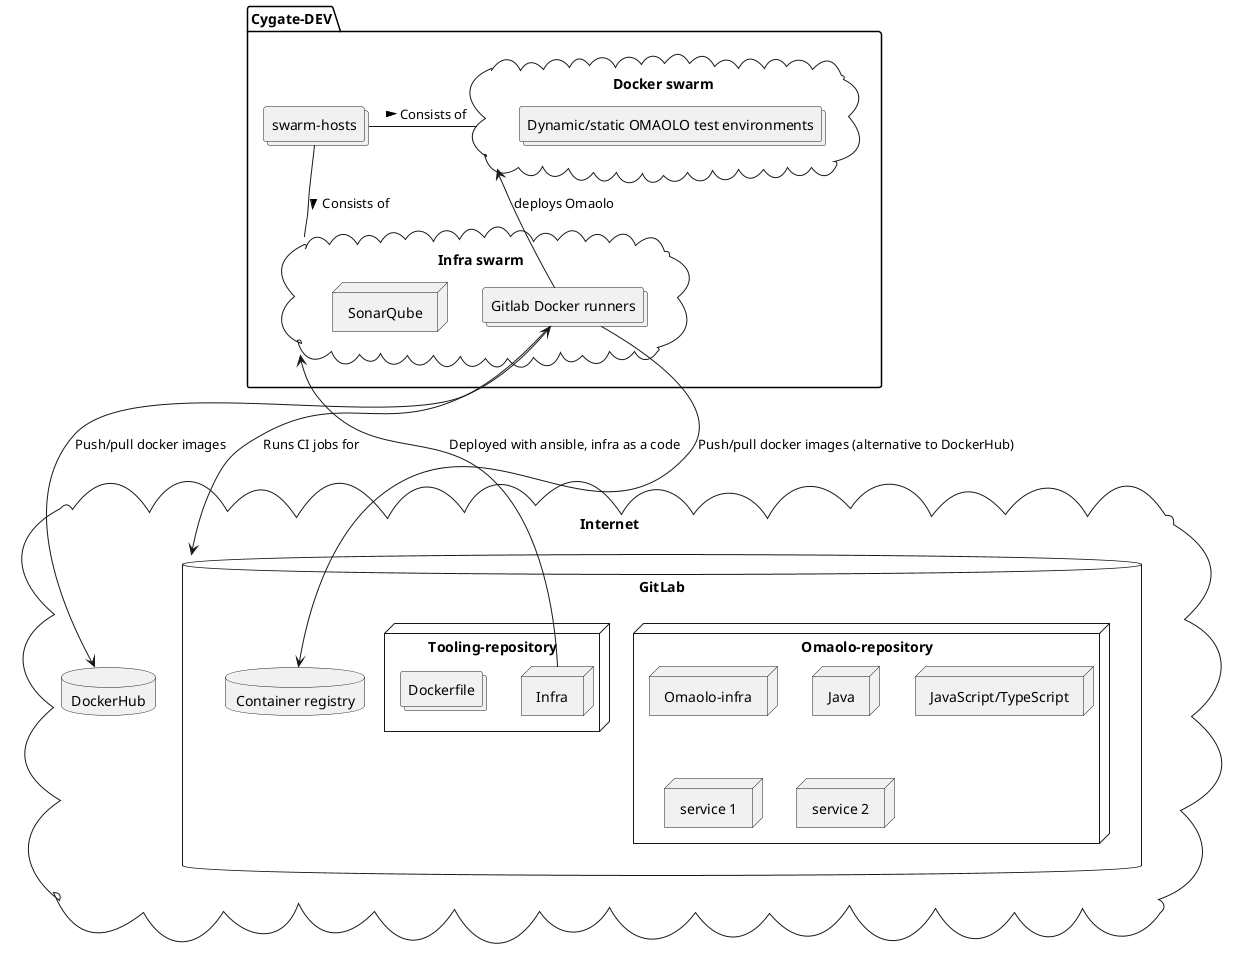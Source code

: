 @startuml
cloud Internet as public {

    database DockerHub as dockerhub

    database GitLab as gl {

        node "Omaolo-repository" {
            node "Omaolo-infra"
            node Java
            node "JavaScript/TypeScript"
            node "service 1"
            node "service 2"
        }

        node "Tooling-repository" {
            node "Infra"
            collections Dockerfile
        }

        database "Container registry" as registry

    }

}

package "Cygate-DEV" {

    cloud "Infra swarm" as infraswarm {
        collections "Gitlab Docker runners" as runners
        node "SonarQube"
    }

    cloud "Docker swarm" as swarm {
        collections "Dynamic/static OMAOLO test environments"
    }
    collections "swarm-hosts" as swarmhosts

    swarmhosts -right- swarm : Consists of >
    swarmhosts -down- infraswarm : Consists of >
}


runners ---> gl : Runs CI jobs for
runners -left-> swarm : deploys Omaolo
runners <--> dockerhub : Push/pull docker images
runners --> registry : Push/pull docker images (alternative to DockerHub)
Infra -up-> infraswarm : Deployed with ansible, infra as a code
@enduml